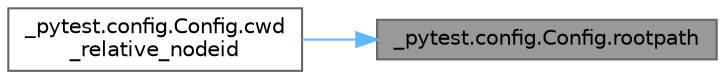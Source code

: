 digraph "_pytest.config.Config.rootpath"
{
 // LATEX_PDF_SIZE
  bgcolor="transparent";
  edge [fontname=Helvetica,fontsize=10,labelfontname=Helvetica,labelfontsize=10];
  node [fontname=Helvetica,fontsize=10,shape=box,height=0.2,width=0.4];
  rankdir="RL";
  Node1 [id="Node000001",label="_pytest.config.Config.rootpath",height=0.2,width=0.4,color="gray40", fillcolor="grey60", style="filled", fontcolor="black",tooltip=" "];
  Node1 -> Node2 [id="edge1_Node000001_Node000002",dir="back",color="steelblue1",style="solid",tooltip=" "];
  Node2 [id="Node000002",label="_pytest.config.Config.cwd\l_relative_nodeid",height=0.2,width=0.4,color="grey40", fillcolor="white", style="filled",URL="$class__pytest_1_1config_1_1_config.html#a7411f684a93fcbb9c6c9dfc13a8ad9fd",tooltip=" "];
}
